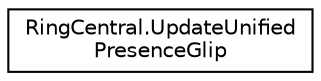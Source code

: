 digraph "Graphical Class Hierarchy"
{
 // LATEX_PDF_SIZE
  edge [fontname="Helvetica",fontsize="10",labelfontname="Helvetica",labelfontsize="10"];
  node [fontname="Helvetica",fontsize="10",shape=record];
  rankdir="LR";
  Node0 [label="RingCentral.UpdateUnified\lPresenceGlip",height=0.2,width=0.4,color="black", fillcolor="white", style="filled",URL="$classRingCentral_1_1UpdateUnifiedPresenceGlip.html",tooltip=" "];
}
